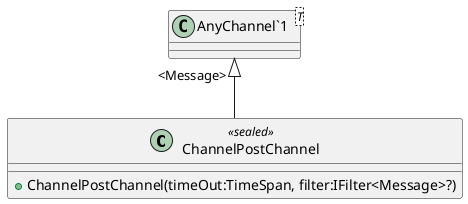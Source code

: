@startuml
class ChannelPostChannel <<sealed>> {
    + ChannelPostChannel(timeOut:TimeSpan, filter:IFilter<Message>?)
}
class "AnyChannel`1"<T> {
}
"AnyChannel`1" "<Message>" <|-- ChannelPostChannel
@enduml
